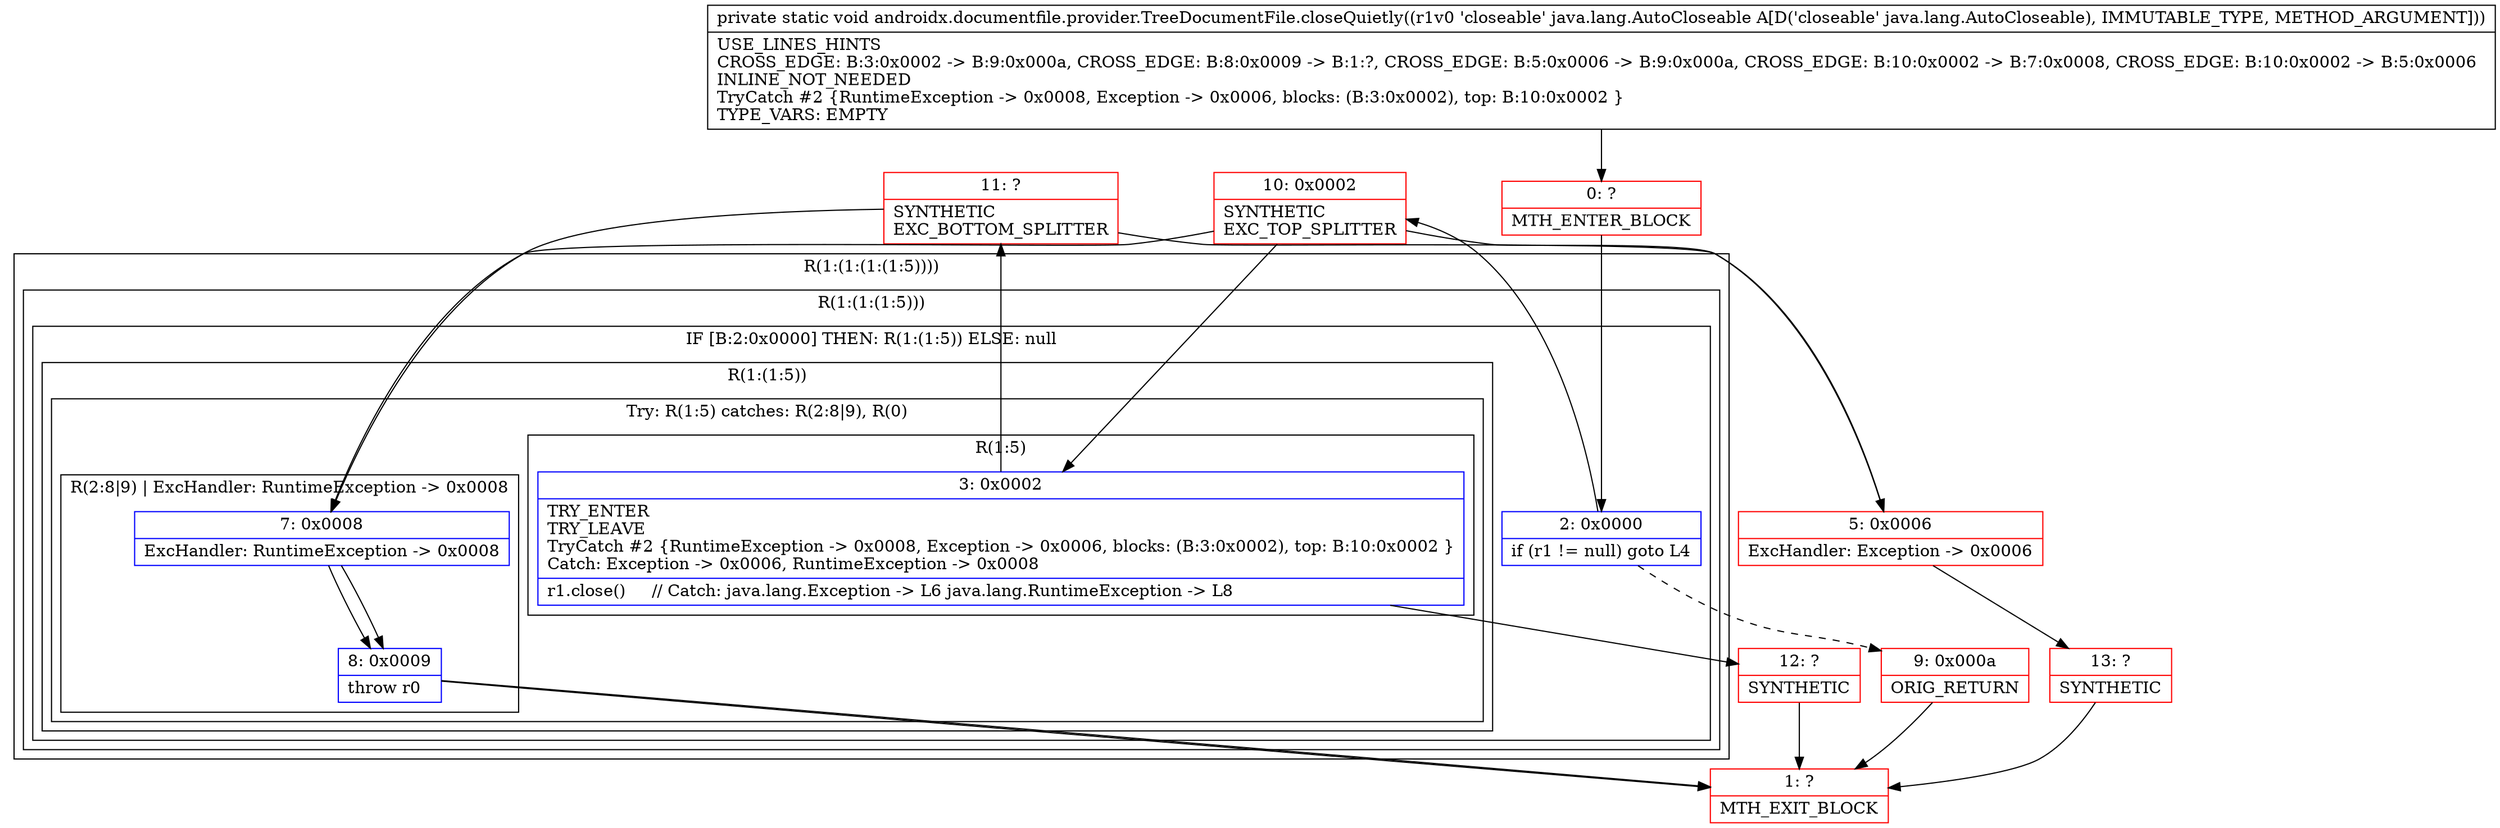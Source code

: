 digraph "CFG forandroidx.documentfile.provider.TreeDocumentFile.closeQuietly(Ljava\/lang\/AutoCloseable;)V" {
subgraph cluster_Region_710858834 {
label = "R(1:(1:(1:(1:5))))";
node [shape=record,color=blue];
subgraph cluster_Region_327897873 {
label = "R(1:(1:(1:5)))";
node [shape=record,color=blue];
subgraph cluster_IfRegion_1841632983 {
label = "IF [B:2:0x0000] THEN: R(1:(1:5)) ELSE: null";
node [shape=record,color=blue];
Node_2 [shape=record,label="{2\:\ 0x0000|if (r1 != null) goto L4\l}"];
subgraph cluster_Region_548308974 {
label = "R(1:(1:5))";
node [shape=record,color=blue];
subgraph cluster_TryCatchRegion_2087606241 {
label = "Try: R(1:5) catches: R(2:8|9), R(0)";
node [shape=record,color=blue];
subgraph cluster_Region_892637350 {
label = "R(1:5)";
node [shape=record,color=blue];
Node_3 [shape=record,label="{3\:\ 0x0002|TRY_ENTER\lTRY_LEAVE\lTryCatch #2 \{RuntimeException \-\> 0x0008, Exception \-\> 0x0006, blocks: (B:3:0x0002), top: B:10:0x0002 \}\lCatch: Exception \-\> 0x0006, RuntimeException \-\> 0x0008\l|r1.close()     \/\/ Catch: java.lang.Exception \-\> L6 java.lang.RuntimeException \-\> L8\l}"];
}
subgraph cluster_Region_1887587193 {
label = "R(2:8|9) | ExcHandler: RuntimeException \-\> 0x0008\l";
node [shape=record,color=blue];
Node_7 [shape=record,label="{7\:\ 0x0008|ExcHandler: RuntimeException \-\> 0x0008\l}"];
Node_8 [shape=record,label="{8\:\ 0x0009|throw r0\l}"];
}
subgraph cluster_Region_608646000 {
label = "R(0) | ExcHandler: Exception \-\> 0x0006\l";
node [shape=record,color=blue];
}
}
}
}
}
}
subgraph cluster_Region_1887587193 {
label = "R(2:8|9) | ExcHandler: RuntimeException \-\> 0x0008\l";
node [shape=record,color=blue];
Node_7 [shape=record,label="{7\:\ 0x0008|ExcHandler: RuntimeException \-\> 0x0008\l}"];
Node_8 [shape=record,label="{8\:\ 0x0009|throw r0\l}"];
}
subgraph cluster_Region_608646000 {
label = "R(0) | ExcHandler: Exception \-\> 0x0006\l";
node [shape=record,color=blue];
}
Node_0 [shape=record,color=red,label="{0\:\ ?|MTH_ENTER_BLOCK\l}"];
Node_9 [shape=record,color=red,label="{9\:\ 0x000a|ORIG_RETURN\l}"];
Node_1 [shape=record,color=red,label="{1\:\ ?|MTH_EXIT_BLOCK\l}"];
Node_10 [shape=record,color=red,label="{10\:\ 0x0002|SYNTHETIC\lEXC_TOP_SPLITTER\l}"];
Node_11 [shape=record,color=red,label="{11\:\ ?|SYNTHETIC\lEXC_BOTTOM_SPLITTER\l}"];
Node_12 [shape=record,color=red,label="{12\:\ ?|SYNTHETIC\l}"];
Node_5 [shape=record,color=red,label="{5\:\ 0x0006|ExcHandler: Exception \-\> 0x0006\l}"];
Node_13 [shape=record,color=red,label="{13\:\ ?|SYNTHETIC\l}"];
MethodNode[shape=record,label="{private static void androidx.documentfile.provider.TreeDocumentFile.closeQuietly((r1v0 'closeable' java.lang.AutoCloseable A[D('closeable' java.lang.AutoCloseable), IMMUTABLE_TYPE, METHOD_ARGUMENT]))  | USE_LINES_HINTS\lCROSS_EDGE: B:3:0x0002 \-\> B:9:0x000a, CROSS_EDGE: B:8:0x0009 \-\> B:1:?, CROSS_EDGE: B:5:0x0006 \-\> B:9:0x000a, CROSS_EDGE: B:10:0x0002 \-\> B:7:0x0008, CROSS_EDGE: B:10:0x0002 \-\> B:5:0x0006\lINLINE_NOT_NEEDED\lTryCatch #2 \{RuntimeException \-\> 0x0008, Exception \-\> 0x0006, blocks: (B:3:0x0002), top: B:10:0x0002 \}\lTYPE_VARS: EMPTY\l}"];
MethodNode -> Node_0;Node_2 -> Node_9[style=dashed];
Node_2 -> Node_10;
Node_3 -> Node_11;
Node_3 -> Node_12;
Node_7 -> Node_8;
Node_8 -> Node_1;
Node_7 -> Node_8;
Node_8 -> Node_1;
Node_0 -> Node_2;
Node_9 -> Node_1;
Node_10 -> Node_3;
Node_10 -> Node_7;
Node_10 -> Node_5;
Node_11 -> Node_7;
Node_11 -> Node_5;
Node_12 -> Node_1;
Node_5 -> Node_13;
Node_13 -> Node_1;
}

